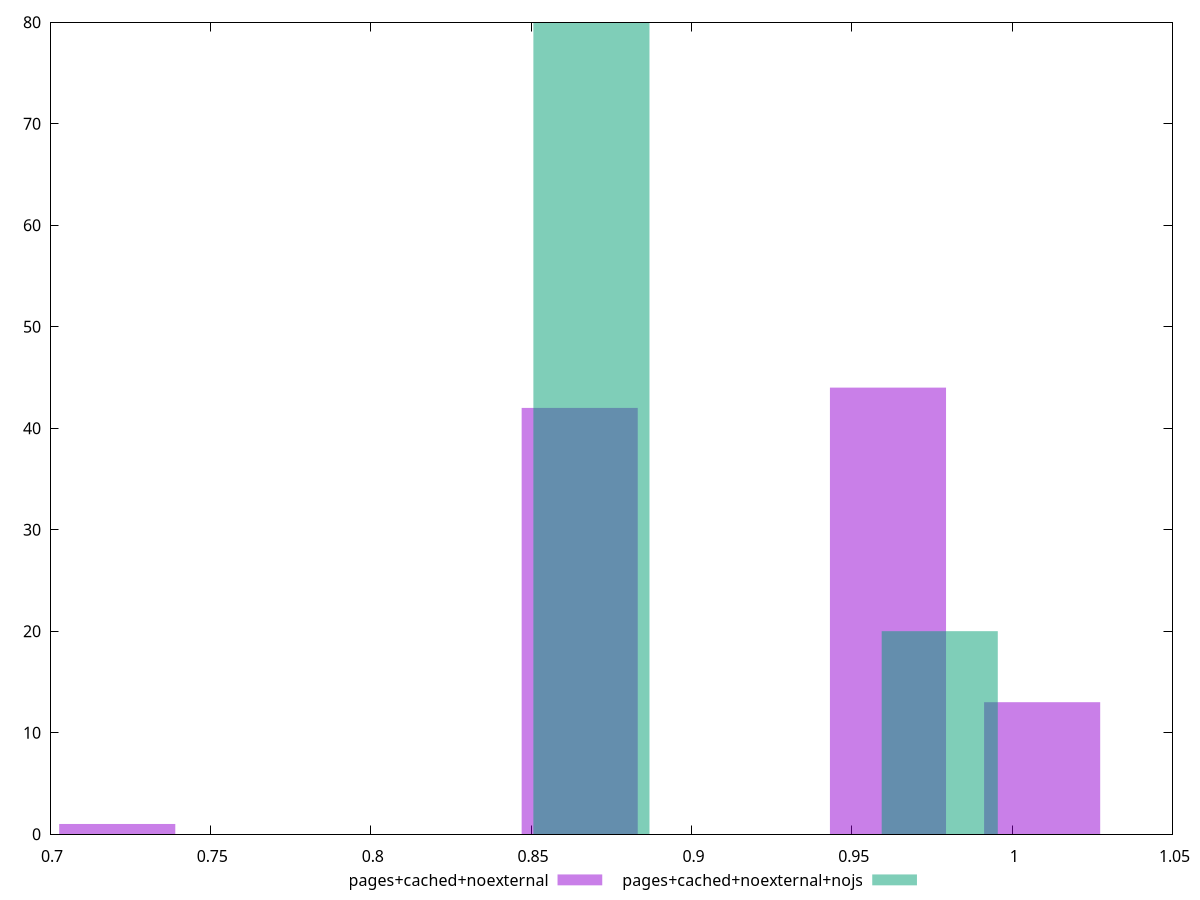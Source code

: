 $_pagesCachedNoexternal <<EOF
1.0093528137761372 13
0.8651595546652604 42
0.9612883940725115 44
0.7209662955543836 1
EOF
$_pagesCachedNoexternalNojs <<EOF
0.8688204458780773 80
0.977423001612837 20
EOF
set key outside below
set terminal pngcairo
set output "report_00005_2020-11-02T22-26-11.212Z/uses-http2/uses-http2_pages+cached+noexternal_pages+cached+noexternal+nojs+hist.png"
set boxwidth 0.036200851911586555
set style fill transparent solid 0.5 noborder
set yrange [0:80]
plot $_pagesCachedNoexternal title "pages+cached+noexternal" with boxes ,$_pagesCachedNoexternalNojs title "pages+cached+noexternal+nojs" with boxes ,